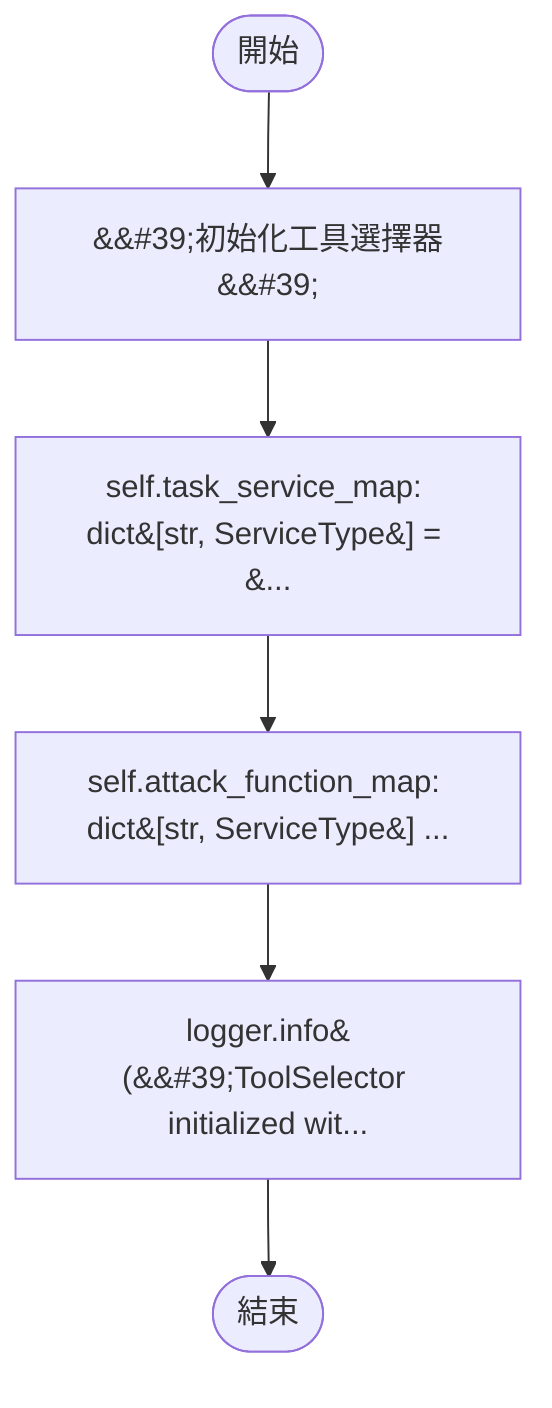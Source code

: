 flowchart TB
    n1([開始])
    n2([結束])
    n3[&amp;&#35;39;初始化工具選擇器&amp;&#35;39;]
    n4[self.task_service_map: dict&#91;str, ServiceType&#93; = &...]
    n5[self.attack_function_map: dict&#91;str, ServiceType&#93; ...]
    n6[logger.info&#40;&amp;&#35;39;ToolSelector initialized wit...]
    n1 --> n3
    n3 --> n4
    n4 --> n5
    n5 --> n6
    n6 --> n2